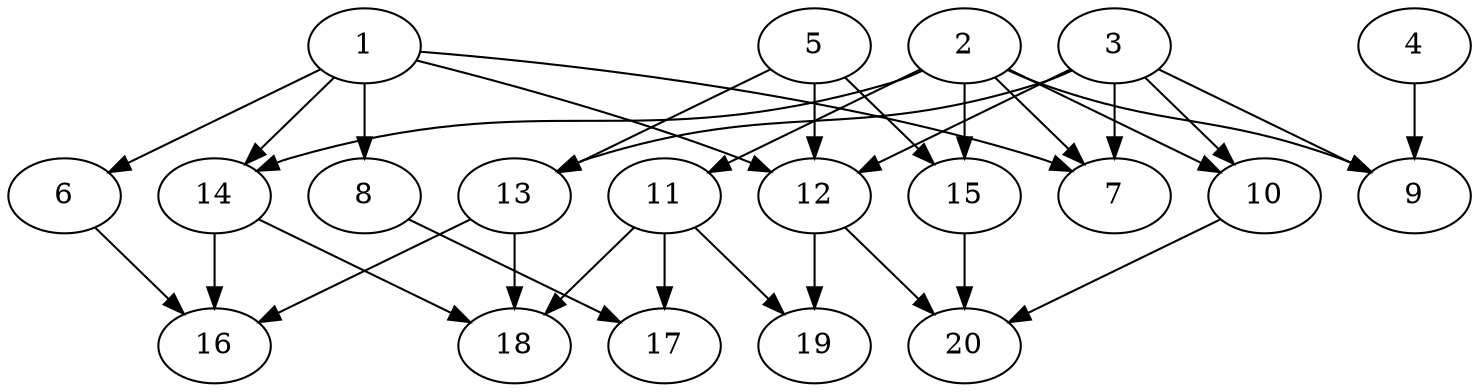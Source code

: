 // DAG automatically generated by daggen at Wed Jul 24 21:26:16 2019
// ./daggen --dot -n 20 --ccr 0.4 --fat 0.8 --regular 0.5 --density 0.5 --mindata 5242880 --maxdata 52428800 
digraph G {
  1 [size="110138880", alpha="0.17", expect_size="44055552"] 
  1 -> 6 [size ="44055552"]
  1 -> 7 [size ="44055552"]
  1 -> 8 [size ="44055552"]
  1 -> 12 [size ="44055552"]
  1 -> 14 [size ="44055552"]
  2 [size="28121600", alpha="0.15", expect_size="11248640"] 
  2 -> 7 [size ="11248640"]
  2 -> 9 [size ="11248640"]
  2 -> 10 [size ="11248640"]
  2 -> 11 [size ="11248640"]
  2 -> 14 [size ="11248640"]
  2 -> 15 [size ="11248640"]
  3 [size="53227520", alpha="0.00", expect_size="21291008"] 
  3 -> 7 [size ="21291008"]
  3 -> 9 [size ="21291008"]
  3 -> 10 [size ="21291008"]
  3 -> 12 [size ="21291008"]
  3 -> 13 [size ="21291008"]
  4 [size="30643200", alpha="0.11", expect_size="12257280"] 
  4 -> 9 [size ="12257280"]
  5 [size="102425600", alpha="0.05", expect_size="40970240"] 
  5 -> 12 [size ="40970240"]
  5 -> 13 [size ="40970240"]
  5 -> 15 [size ="40970240"]
  6 [size="75092480", alpha="0.05", expect_size="30036992"] 
  6 -> 16 [size ="30036992"]
  7 [size="33981440", alpha="0.16", expect_size="13592576"] 
  8 [size="130009600", alpha="0.08", expect_size="52003840"] 
  8 -> 17 [size ="52003840"]
  9 [size="129136640", alpha="0.02", expect_size="51654656"] 
  10 [size="52165120", alpha="0.14", expect_size="20866048"] 
  10 -> 20 [size ="20866048"]
  11 [size="71828480", alpha="0.19", expect_size="28731392"] 
  11 -> 17 [size ="28731392"]
  11 -> 18 [size ="28731392"]
  11 -> 19 [size ="28731392"]
  12 [size="54533120", alpha="0.06", expect_size="21813248"] 
  12 -> 19 [size ="21813248"]
  12 -> 20 [size ="21813248"]
  13 [size="24435200", alpha="0.14", expect_size="9774080"] 
  13 -> 16 [size ="9774080"]
  13 -> 18 [size ="9774080"]
  14 [size="26703360", alpha="0.06", expect_size="10681344"] 
  14 -> 16 [size ="10681344"]
  14 -> 18 [size ="10681344"]
  15 [size="91745280", alpha="0.13", expect_size="36698112"] 
  15 -> 20 [size ="36698112"]
  16 [size="119380480", alpha="0.20", expect_size="47752192"] 
  17 [size="31859200", alpha="0.11", expect_size="12743680"] 
  18 [size="124720640", alpha="0.14", expect_size="49888256"] 
  19 [size="56550400", alpha="0.20", expect_size="22620160"] 
  20 [size="69143040", alpha="0.07", expect_size="27657216"] 
}
